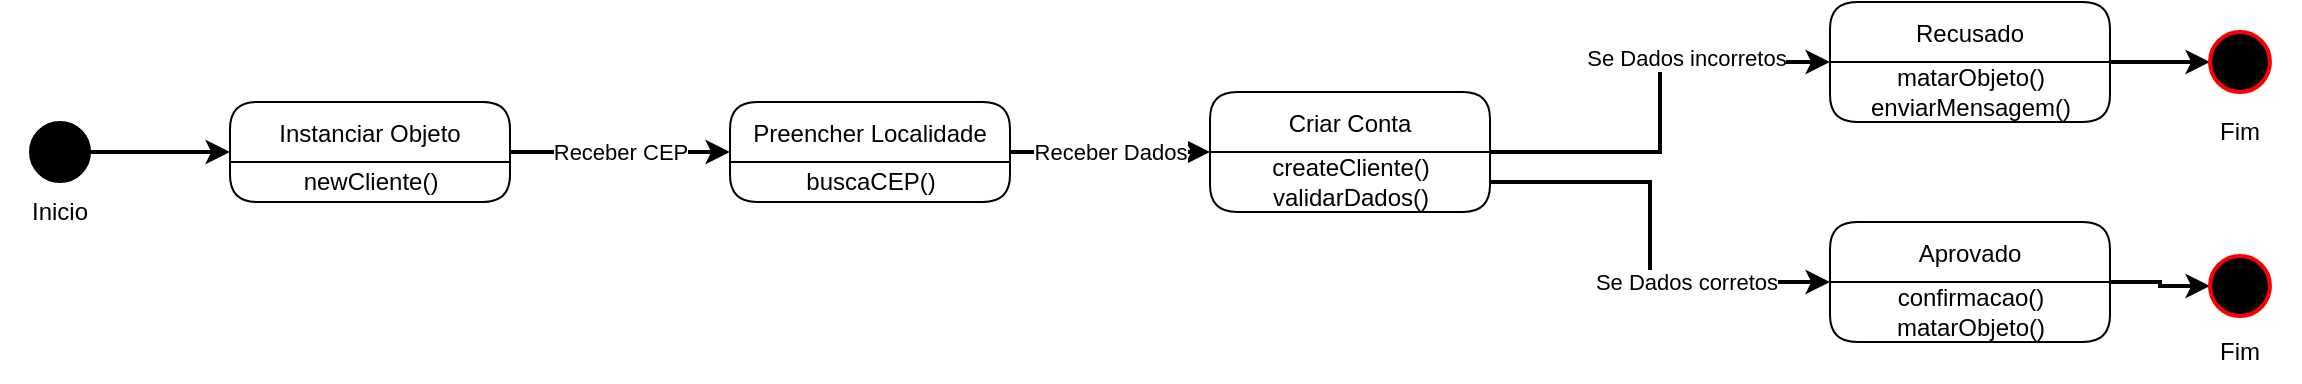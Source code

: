 <mxfile version="17.4.0" type="device" pages="5"><diagram id="d__lL-7e5vI1EAoWvttF" name="Cliente"><mxGraphModel dx="1243" dy="696" grid="1" gridSize="10" guides="1" tooltips="1" connect="1" arrows="1" fold="1" page="1" pageScale="1" pageWidth="827" pageHeight="1169" math="0" shadow="0"><root><mxCell id="0"/><mxCell id="1" parent="0"/><mxCell id="Wi28_8OTatRWGvwmLE8c-4" style="edgeStyle=orthogonalEdgeStyle;rounded=0;orthogonalLoop=1;jettySize=auto;html=1;entryX=0;entryY=0.5;entryDx=0;entryDy=0;strokeWidth=2;" parent="1" source="Wi28_8OTatRWGvwmLE8c-2" target="Wi28_8OTatRWGvwmLE8c-16" edge="1"><mxGeometry relative="1" as="geometry"><mxPoint x="200" y="80" as="targetPoint"/></mxGeometry></mxCell><mxCell id="Wi28_8OTatRWGvwmLE8c-2" value="" style="ellipse;whiteSpace=wrap;html=1;aspect=fixed;fillColor=#000000;" parent="1" vertex="1"><mxGeometry x="90" y="65" width="30" height="30" as="geometry"/></mxCell><mxCell id="Wi28_8OTatRWGvwmLE8c-22" value="Receber CEP" style="edgeStyle=orthogonalEdgeStyle;rounded=0;orthogonalLoop=1;jettySize=auto;html=1;entryX=0;entryY=0.5;entryDx=0;entryDy=0;strokeWidth=2;" parent="1" source="Wi28_8OTatRWGvwmLE8c-16" target="Wi28_8OTatRWGvwmLE8c-21" edge="1"><mxGeometry relative="1" as="geometry"/></mxCell><mxCell id="Wi28_8OTatRWGvwmLE8c-16" value="Instanciar Objeto" style="swimlane;fontStyle=0;childLayout=stackLayout;horizontal=1;startSize=30;horizontalStack=0;resizeParent=1;resizeParentMax=0;resizeLast=0;collapsible=1;marginBottom=0;fillColor=#FFFFFF;rounded=1;" parent="1" vertex="1"><mxGeometry x="190" y="55" width="140" height="50" as="geometry"/></mxCell><mxCell id="Wi28_8OTatRWGvwmLE8c-25" value="newCliente()" style="text;html=1;align=center;verticalAlign=middle;resizable=0;points=[];autosize=1;strokeColor=none;fillColor=none;" parent="Wi28_8OTatRWGvwmLE8c-16" vertex="1"><mxGeometry y="30" width="140" height="20" as="geometry"/></mxCell><mxCell id="Wi28_8OTatRWGvwmLE8c-24" value="Receber Dados" style="edgeStyle=orthogonalEdgeStyle;rounded=0;orthogonalLoop=1;jettySize=auto;html=1;entryX=0;entryY=0.5;entryDx=0;entryDy=0;strokeWidth=2;" parent="1" source="Wi28_8OTatRWGvwmLE8c-21" target="Wi28_8OTatRWGvwmLE8c-23" edge="1"><mxGeometry relative="1" as="geometry"/></mxCell><mxCell id="Wi28_8OTatRWGvwmLE8c-21" value="Preencher Localidade" style="swimlane;fontStyle=0;childLayout=stackLayout;horizontal=1;startSize=30;horizontalStack=0;resizeParent=1;resizeParentMax=0;resizeLast=0;collapsible=1;marginBottom=0;fillColor=#FFFFFF;rounded=1;" parent="1" vertex="1"><mxGeometry x="440" y="55" width="140" height="50" as="geometry"/></mxCell><mxCell id="Wi28_8OTatRWGvwmLE8c-27" value="buscaCEP()" style="text;html=1;align=center;verticalAlign=middle;resizable=0;points=[];autosize=1;strokeColor=none;fillColor=none;" parent="Wi28_8OTatRWGvwmLE8c-21" vertex="1"><mxGeometry y="30" width="140" height="20" as="geometry"/></mxCell><mxCell id="Wi28_8OTatRWGvwmLE8c-35" style="edgeStyle=orthogonalEdgeStyle;rounded=0;orthogonalLoop=1;jettySize=auto;html=1;entryX=0;entryY=0.5;entryDx=0;entryDy=0;strokeWidth=2;" parent="1" source="Wi28_8OTatRWGvwmLE8c-23" target="Wi28_8OTatRWGvwmLE8c-31" edge="1"><mxGeometry relative="1" as="geometry"/></mxCell><mxCell id="Wi28_8OTatRWGvwmLE8c-40" value="Se Dados incorretos" style="edgeLabel;html=1;align=center;verticalAlign=middle;resizable=0;points=[];" parent="Wi28_8OTatRWGvwmLE8c-35" vertex="1" connectable="0"><mxGeometry x="0.328" y="2" relative="1" as="geometry"><mxPoint as="offset"/></mxGeometry></mxCell><mxCell id="Wi28_8OTatRWGvwmLE8c-23" value="Criar Conta" style="swimlane;fontStyle=0;childLayout=stackLayout;horizontal=1;startSize=30;horizontalStack=0;resizeParent=1;resizeParentMax=0;resizeLast=0;collapsible=1;marginBottom=0;fillColor=#FFFFFF;rounded=1;" parent="1" vertex="1"><mxGeometry x="680" y="50" width="140" height="60" as="geometry"/></mxCell><mxCell id="Wi28_8OTatRWGvwmLE8c-28" value="createCliente()&lt;br&gt;validarDados()" style="text;html=1;align=center;verticalAlign=middle;resizable=0;points=[];autosize=1;strokeColor=none;fillColor=none;" parent="Wi28_8OTatRWGvwmLE8c-23" vertex="1"><mxGeometry y="30" width="140" height="30" as="geometry"/></mxCell><mxCell id="Wi28_8OTatRWGvwmLE8c-43" style="edgeStyle=orthogonalEdgeStyle;rounded=0;orthogonalLoop=1;jettySize=auto;html=1;entryX=0;entryY=0.5;entryDx=0;entryDy=0;strokeWidth=2;" parent="1" source="Wi28_8OTatRWGvwmLE8c-31" target="Wi28_8OTatRWGvwmLE8c-42" edge="1"><mxGeometry relative="1" as="geometry"/></mxCell><mxCell id="Wi28_8OTatRWGvwmLE8c-31" value="Recusado" style="swimlane;fontStyle=0;childLayout=stackLayout;horizontal=1;startSize=30;horizontalStack=0;resizeParent=1;resizeParentMax=0;resizeLast=0;collapsible=1;marginBottom=0;fillColor=#FFFFFF;rounded=1;" parent="1" vertex="1"><mxGeometry x="990" y="5" width="140" height="60" as="geometry"/></mxCell><mxCell id="Wi28_8OTatRWGvwmLE8c-32" value="matarObjeto()&lt;br&gt;enviarMensagem()" style="text;html=1;align=center;verticalAlign=middle;resizable=0;points=[];autosize=1;strokeColor=none;fillColor=none;" parent="Wi28_8OTatRWGvwmLE8c-31" vertex="1"><mxGeometry y="30" width="140" height="30" as="geometry"/></mxCell><mxCell id="Wi28_8OTatRWGvwmLE8c-48" style="edgeStyle=orthogonalEdgeStyle;rounded=0;orthogonalLoop=1;jettySize=auto;html=1;entryX=0;entryY=0.5;entryDx=0;entryDy=0;strokeWidth=2;" parent="1" source="Wi28_8OTatRWGvwmLE8c-37" target="Wi28_8OTatRWGvwmLE8c-46" edge="1"><mxGeometry relative="1" as="geometry"/></mxCell><mxCell id="Wi28_8OTatRWGvwmLE8c-37" value="Aprovado" style="swimlane;fontStyle=0;childLayout=stackLayout;horizontal=1;startSize=30;horizontalStack=0;resizeParent=1;resizeParentMax=0;resizeLast=0;collapsible=1;marginBottom=0;fillColor=#FFFFFF;rounded=1;" parent="1" vertex="1"><mxGeometry x="990" y="115" width="140" height="60" as="geometry"/></mxCell><mxCell id="Wi28_8OTatRWGvwmLE8c-38" value="confirmacao()&lt;br&gt;matarObjeto()" style="text;html=1;align=center;verticalAlign=middle;resizable=0;points=[];autosize=1;strokeColor=none;fillColor=none;" parent="Wi28_8OTatRWGvwmLE8c-37" vertex="1"><mxGeometry y="30" width="140" height="30" as="geometry"/></mxCell><mxCell id="Wi28_8OTatRWGvwmLE8c-39" style="edgeStyle=orthogonalEdgeStyle;rounded=0;orthogonalLoop=1;jettySize=auto;html=1;strokeWidth=2;" parent="1" source="Wi28_8OTatRWGvwmLE8c-28" target="Wi28_8OTatRWGvwmLE8c-37" edge="1"><mxGeometry relative="1" as="geometry"><Array as="points"><mxPoint x="900" y="95"/><mxPoint x="900" y="145"/></Array></mxGeometry></mxCell><mxCell id="Wi28_8OTatRWGvwmLE8c-41" value="Se Dados corretos" style="edgeLabel;html=1;align=center;verticalAlign=middle;resizable=0;points=[];" parent="Wi28_8OTatRWGvwmLE8c-39" vertex="1" connectable="0"><mxGeometry x="0.246" y="-3" relative="1" as="geometry"><mxPoint x="11" y="-3" as="offset"/></mxGeometry></mxCell><mxCell id="Wi28_8OTatRWGvwmLE8c-42" value="Fim" style="ellipse;whiteSpace=wrap;html=1;aspect=fixed;fillColor=#000000;strokeColor=#FF0000;strokeWidth=2;" parent="1" vertex="1"><mxGeometry x="1180" y="20" width="30" height="30" as="geometry"/></mxCell><mxCell id="Wi28_8OTatRWGvwmLE8c-44" value="Fim" style="text;html=1;strokeColor=none;fillColor=none;align=center;verticalAlign=middle;whiteSpace=wrap;rounded=0;" parent="1" vertex="1"><mxGeometry x="1165" y="55" width="60" height="30" as="geometry"/></mxCell><mxCell id="Wi28_8OTatRWGvwmLE8c-46" value="Fim" style="ellipse;whiteSpace=wrap;html=1;aspect=fixed;fillColor=#000000;strokeColor=#FF0000;strokeWidth=2;" parent="1" vertex="1"><mxGeometry x="1180" y="132" width="30" height="30" as="geometry"/></mxCell><mxCell id="Wi28_8OTatRWGvwmLE8c-47" value="Fim" style="text;html=1;strokeColor=none;fillColor=none;align=center;verticalAlign=middle;whiteSpace=wrap;rounded=0;" parent="1" vertex="1"><mxGeometry x="1165" y="165" width="60" height="30" as="geometry"/></mxCell><mxCell id="5NjfMTuAP95Ic-Omw6LU-1" value="Inicio" style="text;html=1;strokeColor=none;fillColor=none;align=center;verticalAlign=middle;whiteSpace=wrap;rounded=0;" parent="1" vertex="1"><mxGeometry x="75" y="95" width="60" height="30" as="geometry"/></mxCell></root></mxGraphModel></diagram><diagram id="Y2x1LeYhTj1fg2mbW8Dr" name="Mecanico"><mxGraphModel dx="994" dy="557" grid="1" gridSize="10" guides="1" tooltips="1" connect="1" arrows="1" fold="1" page="1" pageScale="1" pageWidth="827" pageHeight="1169" math="0" shadow="0"><root><mxCell id="0"/><mxCell id="1" parent="0"/><mxCell id="ucSKzTuNfNMC8DD_uGcm-1" style="edgeStyle=orthogonalEdgeStyle;rounded=0;orthogonalLoop=1;jettySize=auto;html=1;entryX=0;entryY=0.5;entryDx=0;entryDy=0;strokeWidth=2;" parent="1" source="ucSKzTuNfNMC8DD_uGcm-2" target="ucSKzTuNfNMC8DD_uGcm-4" edge="1"><mxGeometry relative="1" as="geometry"><mxPoint x="200" y="80" as="targetPoint"/></mxGeometry></mxCell><mxCell id="ucSKzTuNfNMC8DD_uGcm-2" value="" style="ellipse;whiteSpace=wrap;html=1;aspect=fixed;fillColor=#000000;" parent="1" vertex="1"><mxGeometry x="30" y="65" width="30" height="30" as="geometry"/></mxCell><mxCell id="ucSKzTuNfNMC8DD_uGcm-3" value="Receber CEP" style="edgeStyle=orthogonalEdgeStyle;rounded=0;orthogonalLoop=1;jettySize=auto;html=1;entryX=0;entryY=0.5;entryDx=0;entryDy=0;strokeWidth=2;" parent="1" source="ucSKzTuNfNMC8DD_uGcm-4" target="ucSKzTuNfNMC8DD_uGcm-7" edge="1"><mxGeometry relative="1" as="geometry"/></mxCell><mxCell id="ucSKzTuNfNMC8DD_uGcm-4" value="Instanciar Objeto" style="swimlane;fontStyle=0;childLayout=stackLayout;horizontal=1;startSize=30;horizontalStack=0;resizeParent=1;resizeParentMax=0;resizeLast=0;collapsible=1;marginBottom=0;fillColor=#FFFFFF;rounded=1;" parent="1" vertex="1"><mxGeometry x="190" y="55" width="140" height="50" as="geometry"/></mxCell><mxCell id="ucSKzTuNfNMC8DD_uGcm-5" value="newMecanico()" style="text;html=1;align=center;verticalAlign=middle;resizable=0;points=[];autosize=1;strokeColor=none;fillColor=none;" parent="ucSKzTuNfNMC8DD_uGcm-4" vertex="1"><mxGeometry y="30" width="140" height="20" as="geometry"/></mxCell><mxCell id="ucSKzTuNfNMC8DD_uGcm-6" value="Receber Dados" style="edgeStyle=orthogonalEdgeStyle;rounded=0;orthogonalLoop=1;jettySize=auto;html=1;entryX=0;entryY=0.5;entryDx=0;entryDy=0;strokeWidth=2;" parent="1" source="ucSKzTuNfNMC8DD_uGcm-7" target="ucSKzTuNfNMC8DD_uGcm-11" edge="1"><mxGeometry relative="1" as="geometry"/></mxCell><mxCell id="ucSKzTuNfNMC8DD_uGcm-7" value="Preencher Localidade" style="swimlane;fontStyle=0;childLayout=stackLayout;horizontal=1;startSize=30;horizontalStack=0;resizeParent=1;resizeParentMax=0;resizeLast=0;collapsible=1;marginBottom=0;fillColor=#FFFFFF;rounded=1;" parent="1" vertex="1"><mxGeometry x="440" y="55" width="140" height="50" as="geometry"/></mxCell><mxCell id="ucSKzTuNfNMC8DD_uGcm-8" value="buscaCEP()" style="text;html=1;align=center;verticalAlign=middle;resizable=0;points=[];autosize=1;strokeColor=none;fillColor=none;" parent="ucSKzTuNfNMC8DD_uGcm-7" vertex="1"><mxGeometry y="30" width="140" height="20" as="geometry"/></mxCell><mxCell id="ucSKzTuNfNMC8DD_uGcm-9" style="edgeStyle=orthogonalEdgeStyle;rounded=0;orthogonalLoop=1;jettySize=auto;html=1;entryX=0;entryY=0.5;entryDx=0;entryDy=0;strokeWidth=2;" parent="1" source="ucSKzTuNfNMC8DD_uGcm-11" target="ucSKzTuNfNMC8DD_uGcm-14" edge="1"><mxGeometry relative="1" as="geometry"/></mxCell><mxCell id="ucSKzTuNfNMC8DD_uGcm-10" value="Se Dados incorretos" style="edgeLabel;html=1;align=center;verticalAlign=middle;resizable=0;points=[];" parent="ucSKzTuNfNMC8DD_uGcm-9" vertex="1" connectable="0"><mxGeometry x="0.328" y="2" relative="1" as="geometry"><mxPoint as="offset"/></mxGeometry></mxCell><mxCell id="ucSKzTuNfNMC8DD_uGcm-11" value="Criar Conta" style="swimlane;fontStyle=0;childLayout=stackLayout;horizontal=1;startSize=30;horizontalStack=0;resizeParent=1;resizeParentMax=0;resizeLast=0;collapsible=1;marginBottom=0;fillColor=#FFFFFF;rounded=1;" parent="1" vertex="1"><mxGeometry x="680" y="50" width="140" height="60" as="geometry"/></mxCell><mxCell id="ucSKzTuNfNMC8DD_uGcm-12" value="createMecanico()&lt;br&gt;validarDados()" style="text;html=1;align=center;verticalAlign=middle;resizable=0;points=[];autosize=1;strokeColor=none;fillColor=none;" parent="ucSKzTuNfNMC8DD_uGcm-11" vertex="1"><mxGeometry y="30" width="140" height="30" as="geometry"/></mxCell><mxCell id="ucSKzTuNfNMC8DD_uGcm-13" style="edgeStyle=orthogonalEdgeStyle;rounded=0;orthogonalLoop=1;jettySize=auto;html=1;entryX=0;entryY=0.5;entryDx=0;entryDy=0;strokeWidth=2;" parent="1" source="ucSKzTuNfNMC8DD_uGcm-14" target="ucSKzTuNfNMC8DD_uGcm-21" edge="1"><mxGeometry relative="1" as="geometry"/></mxCell><mxCell id="ucSKzTuNfNMC8DD_uGcm-14" value="Recusado" style="swimlane;fontStyle=0;childLayout=stackLayout;horizontal=1;startSize=30;horizontalStack=0;resizeParent=1;resizeParentMax=0;resizeLast=0;collapsible=1;marginBottom=0;fillColor=#FFFFFF;rounded=1;" parent="1" vertex="1"><mxGeometry x="990" y="5" width="140" height="60" as="geometry"/></mxCell><mxCell id="ucSKzTuNfNMC8DD_uGcm-15" value="matarObjeto()&lt;br&gt;enviarMensagem()" style="text;html=1;align=center;verticalAlign=middle;resizable=0;points=[];autosize=1;strokeColor=none;fillColor=none;" parent="ucSKzTuNfNMC8DD_uGcm-14" vertex="1"><mxGeometry y="30" width="140" height="30" as="geometry"/></mxCell><mxCell id="ucSKzTuNfNMC8DD_uGcm-16" style="edgeStyle=orthogonalEdgeStyle;rounded=0;orthogonalLoop=1;jettySize=auto;html=1;entryX=0;entryY=0.5;entryDx=0;entryDy=0;strokeWidth=2;" parent="1" source="ucSKzTuNfNMC8DD_uGcm-17" target="ucSKzTuNfNMC8DD_uGcm-23" edge="1"><mxGeometry relative="1" as="geometry"/></mxCell><mxCell id="ucSKzTuNfNMC8DD_uGcm-17" value="Aprovado" style="swimlane;fontStyle=0;childLayout=stackLayout;horizontal=1;startSize=30;horizontalStack=0;resizeParent=1;resizeParentMax=0;resizeLast=0;collapsible=1;marginBottom=0;fillColor=#FFFFFF;rounded=1;" parent="1" vertex="1"><mxGeometry x="990" y="115" width="140" height="60" as="geometry"/></mxCell><mxCell id="ucSKzTuNfNMC8DD_uGcm-18" value="confirmacao()&lt;br&gt;matarObjeto()" style="text;html=1;align=center;verticalAlign=middle;resizable=0;points=[];autosize=1;strokeColor=none;fillColor=none;" parent="ucSKzTuNfNMC8DD_uGcm-17" vertex="1"><mxGeometry y="30" width="140" height="30" as="geometry"/></mxCell><mxCell id="ucSKzTuNfNMC8DD_uGcm-19" style="edgeStyle=orthogonalEdgeStyle;rounded=0;orthogonalLoop=1;jettySize=auto;html=1;strokeWidth=2;" parent="1" source="ucSKzTuNfNMC8DD_uGcm-12" target="ucSKzTuNfNMC8DD_uGcm-17" edge="1"><mxGeometry relative="1" as="geometry"><Array as="points"><mxPoint x="900" y="95"/><mxPoint x="900" y="145"/></Array></mxGeometry></mxCell><mxCell id="ucSKzTuNfNMC8DD_uGcm-20" value="Se Dados corretos" style="edgeLabel;html=1;align=center;verticalAlign=middle;resizable=0;points=[];" parent="ucSKzTuNfNMC8DD_uGcm-19" vertex="1" connectable="0"><mxGeometry x="0.246" y="-3" relative="1" as="geometry"><mxPoint x="11" y="-3" as="offset"/></mxGeometry></mxCell><mxCell id="ucSKzTuNfNMC8DD_uGcm-21" value="Fim" style="ellipse;whiteSpace=wrap;html=1;aspect=fixed;fillColor=#000000;strokeColor=#FF0000;strokeWidth=2;" parent="1" vertex="1"><mxGeometry x="1180" y="20" width="30" height="30" as="geometry"/></mxCell><mxCell id="ucSKzTuNfNMC8DD_uGcm-22" value="Fim" style="text;html=1;strokeColor=none;fillColor=none;align=center;verticalAlign=middle;whiteSpace=wrap;rounded=0;" parent="1" vertex="1"><mxGeometry x="1165" y="55" width="60" height="30" as="geometry"/></mxCell><mxCell id="ucSKzTuNfNMC8DD_uGcm-23" value="Fim" style="ellipse;whiteSpace=wrap;html=1;aspect=fixed;fillColor=#000000;strokeColor=#FF0000;strokeWidth=2;" parent="1" vertex="1"><mxGeometry x="1180" y="130" width="30" height="30" as="geometry"/></mxCell><mxCell id="ucSKzTuNfNMC8DD_uGcm-24" value="Fim" style="text;html=1;strokeColor=none;fillColor=none;align=center;verticalAlign=middle;whiteSpace=wrap;rounded=0;" parent="1" vertex="1"><mxGeometry x="1165" y="165" width="60" height="30" as="geometry"/></mxCell><mxCell id="ucSKzTuNfNMC8DD_uGcm-25" value="Inicio" style="text;html=1;strokeColor=none;fillColor=none;align=center;verticalAlign=middle;whiteSpace=wrap;rounded=0;" parent="1" vertex="1"><mxGeometry x="15" y="100" width="60" height="30" as="geometry"/></mxCell></root></mxGraphModel></diagram><diagram id="5gv7vyamTjO-tV0MksFI" name="Negociação"><mxGraphModel dx="994" dy="557" grid="1" gridSize="10" guides="1" tooltips="1" connect="1" arrows="1" fold="1" page="1" pageScale="1" pageWidth="827" pageHeight="1169" math="0" shadow="0"><root><mxCell id="0"/><mxCell id="1" parent="0"/></root></mxGraphModel></diagram><diagram id="VJexD6ayVVgMRbkWpvhr" name="Chat"><mxGraphModel dx="1996" dy="655" grid="1" gridSize="10" guides="1" tooltips="1" connect="1" arrows="1" fold="1" page="1" pageScale="1" pageWidth="827" pageHeight="1169" math="0" shadow="0"><root><mxCell id="0"/><mxCell id="1" parent="0"/><mxCell id="qV_vmrF8tGdanQU5wX9a-1" style="edgeStyle=orthogonalEdgeStyle;rounded=0;orthogonalLoop=1;jettySize=auto;html=1;entryX=0;entryY=0.5;entryDx=0;entryDy=0;strokeWidth=2;" edge="1" parent="1" target="qV_vmrF8tGdanQU5wX9a-4"><mxGeometry relative="1" as="geometry"><mxPoint x="115" y="140" as="targetPoint"/><mxPoint x="35" y="140" as="sourcePoint"/></mxGeometry></mxCell><mxCell id="qV_vmrF8tGdanQU5wX9a-2" value="" style="ellipse;whiteSpace=wrap;html=1;aspect=fixed;fillColor=#000000;" vertex="1" parent="1"><mxGeometry x="5" y="120" width="30" height="30" as="geometry"/></mxCell><mxCell id="qV_vmrF8tGdanQU5wX9a-29" style="edgeStyle=orthogonalEdgeStyle;rounded=0;orthogonalLoop=1;jettySize=auto;html=1;entryX=0;entryY=0.5;entryDx=0;entryDy=0;" edge="1" parent="1" source="qV_vmrF8tGdanQU5wX9a-4" target="qV_vmrF8tGdanQU5wX9a-27"><mxGeometry relative="1" as="geometry"><Array as="points"><mxPoint x="275" y="140"/><mxPoint x="275" y="95"/></Array></mxGeometry></mxCell><mxCell id="qV_vmrF8tGdanQU5wX9a-4" value="Buscar Chats" style="swimlane;fontStyle=0;childLayout=stackLayout;horizontal=1;startSize=30;horizontalStack=0;resizeParent=1;resizeParentMax=0;resizeLast=0;collapsible=1;marginBottom=0;fillColor=#FFFFFF;rounded=1;" vertex="1" parent="1"><mxGeometry x="105" y="115" width="140" height="50" as="geometry"/></mxCell><mxCell id="qV_vmrF8tGdanQU5wX9a-5" value="getChat ()" style="text;html=1;align=center;verticalAlign=middle;resizable=0;points=[];autosize=1;strokeColor=none;fillColor=none;" vertex="1" parent="qV_vmrF8tGdanQU5wX9a-4"><mxGeometry y="30" width="140" height="20" as="geometry"/></mxCell><mxCell id="qV_vmrF8tGdanQU5wX9a-6" value="" style="edgeStyle=orthogonalEdgeStyle;rounded=0;orthogonalLoop=1;jettySize=auto;html=1;entryX=0;entryY=0.5;entryDx=0;entryDy=0;strokeWidth=2;" edge="1" parent="1" source="qV_vmrF8tGdanQU5wX9a-7" target="qV_vmrF8tGdanQU5wX9a-11"><mxGeometry y="-20" relative="1" as="geometry"><mxPoint as="offset"/></mxGeometry></mxCell><mxCell id="qV_vmrF8tGdanQU5wX9a-7" value="Criar Novo Chat" style="swimlane;fontStyle=0;childLayout=stackLayout;horizontal=1;startSize=30;horizontalStack=0;resizeParent=1;resizeParentMax=0;resizeLast=0;collapsible=1;marginBottom=0;fillColor=#FFFFFF;rounded=1;" vertex="1" parent="1"><mxGeometry x="305" y="190" width="140" height="50" as="geometry"/></mxCell><mxCell id="qV_vmrF8tGdanQU5wX9a-8" value="criarChat()" style="text;html=1;align=center;verticalAlign=middle;resizable=0;points=[];autosize=1;strokeColor=none;fillColor=none;" vertex="1" parent="qV_vmrF8tGdanQU5wX9a-7"><mxGeometry y="30" width="140" height="20" as="geometry"/></mxCell><mxCell id="qV_vmrF8tGdanQU5wX9a-11" value="Instanciar Objeto" style="swimlane;fontStyle=0;childLayout=stackLayout;horizontal=1;startSize=30;horizontalStack=0;resizeParent=1;resizeParentMax=0;resizeLast=0;collapsible=1;marginBottom=0;fillColor=#FFFFFF;rounded=1;" vertex="1" parent="1"><mxGeometry x="485" y="190" width="140" height="50" as="geometry"/></mxCell><mxCell id="qV_vmrF8tGdanQU5wX9a-12" value="newChat()" style="text;html=1;align=center;verticalAlign=middle;resizable=0;points=[];autosize=1;strokeColor=none;fillColor=none;" vertex="1" parent="qV_vmrF8tGdanQU5wX9a-11"><mxGeometry y="30" width="140" height="20" as="geometry"/></mxCell><mxCell id="qV_vmrF8tGdanQU5wX9a-23" value="Fim" style="ellipse;whiteSpace=wrap;html=1;aspect=fixed;fillColor=#000000;strokeColor=#FF0000;strokeWidth=2;" vertex="1" parent="1"><mxGeometry x="845" y="200" width="30" height="30" as="geometry"/></mxCell><mxCell id="qV_vmrF8tGdanQU5wX9a-24" value="Fim" style="text;html=1;strokeColor=none;fillColor=none;align=center;verticalAlign=middle;whiteSpace=wrap;rounded=0;" vertex="1" parent="1"><mxGeometry x="830" y="230" width="60" height="30" as="geometry"/></mxCell><mxCell id="qV_vmrF8tGdanQU5wX9a-25" value="Inicio" style="text;html=1;strokeColor=none;fillColor=none;align=center;verticalAlign=middle;whiteSpace=wrap;rounded=0;" vertex="1" parent="1"><mxGeometry x="-10" y="150" width="60" height="30" as="geometry"/></mxCell><mxCell id="qV_vmrF8tGdanQU5wX9a-26" style="edgeStyle=orthogonalEdgeStyle;rounded=0;orthogonalLoop=1;jettySize=auto;html=1;entryX=0.007;entryY=-0.1;entryDx=0;entryDy=0;entryPerimeter=0;" edge="1" parent="1" source="qV_vmrF8tGdanQU5wX9a-5" target="qV_vmrF8tGdanQU5wX9a-8"><mxGeometry relative="1" as="geometry"><Array as="points"><mxPoint x="275" y="155"/><mxPoint x="275" y="218"/></Array></mxGeometry></mxCell><mxCell id="JPWijIWz-XBXzB-kHyEg-2" style="edgeStyle=orthogonalEdgeStyle;rounded=0;orthogonalLoop=1;jettySize=auto;html=1;entryX=0;entryY=0.5;entryDx=0;entryDy=0;" edge="1" parent="1" source="qV_vmrF8tGdanQU5wX9a-27" target="JPWijIWz-XBXzB-kHyEg-1"><mxGeometry relative="1" as="geometry"/></mxCell><mxCell id="qV_vmrF8tGdanQU5wX9a-27" value="Abrir um chat" style="swimlane;fontStyle=0;childLayout=stackLayout;horizontal=1;startSize=30;horizontalStack=0;resizeParent=1;resizeParentMax=0;resizeLast=0;collapsible=1;marginBottom=0;fillColor=#FFFFFF;rounded=1;" vertex="1" parent="1"><mxGeometry x="315" y="70" width="140" height="50" as="geometry"/></mxCell><mxCell id="qV_vmrF8tGdanQU5wX9a-28" value="abrirChat(id)" style="text;html=1;align=center;verticalAlign=middle;resizable=0;points=[];autosize=1;strokeColor=none;fillColor=none;" vertex="1" parent="qV_vmrF8tGdanQU5wX9a-27"><mxGeometry y="30" width="140" height="20" as="geometry"/></mxCell><mxCell id="JPWijIWz-XBXzB-kHyEg-1" value="" style="ellipse;whiteSpace=wrap;html=1;aspect=fixed;fillColor=#000000;strokeColor=#FF0505;strokeWidth=2;" vertex="1" parent="1"><mxGeometry x="525" y="80" width="30" height="30" as="geometry"/></mxCell><mxCell id="JPWijIWz-XBXzB-kHyEg-3" value="Fim" style="text;html=1;strokeColor=none;fillColor=none;align=center;verticalAlign=middle;whiteSpace=wrap;rounded=0;" vertex="1" parent="1"><mxGeometry x="510" y="120" width="60" height="30" as="geometry"/></mxCell><mxCell id="JPWijIWz-XBXzB-kHyEg-6" value="Abrir um chat" style="swimlane;fontStyle=0;childLayout=stackLayout;horizontal=1;startSize=30;horizontalStack=0;resizeParent=1;resizeParentMax=0;resizeLast=0;collapsible=1;marginBottom=0;fillColor=#FFFFFF;rounded=1;" vertex="1" parent="1"><mxGeometry x="665" y="190" width="140" height="50" as="geometry"/></mxCell><mxCell id="JPWijIWz-XBXzB-kHyEg-7" value="abrirChat(id)" style="text;html=1;align=center;verticalAlign=middle;resizable=0;points=[];autosize=1;strokeColor=none;fillColor=none;" vertex="1" parent="JPWijIWz-XBXzB-kHyEg-6"><mxGeometry y="30" width="140" height="20" as="geometry"/></mxCell><mxCell id="JPWijIWz-XBXzB-kHyEg-8" value="" style="edgeStyle=orthogonalEdgeStyle;rounded=0;orthogonalLoop=1;jettySize=auto;html=1;entryX=0;entryY=0.5;entryDx=0;entryDy=0;strokeWidth=2;" edge="1" parent="1"><mxGeometry y="-20" relative="1" as="geometry"><mxPoint x="625" y="214.66" as="sourcePoint"/><mxPoint x="665" y="214.66" as="targetPoint"/><mxPoint as="offset"/></mxGeometry></mxCell><mxCell id="JPWijIWz-XBXzB-kHyEg-9" value="" style="edgeStyle=orthogonalEdgeStyle;rounded=0;orthogonalLoop=1;jettySize=auto;html=1;entryX=0;entryY=0.5;entryDx=0;entryDy=0;strokeWidth=2;" edge="1" parent="1"><mxGeometry y="-20" relative="1" as="geometry"><mxPoint x="805" y="214.71" as="sourcePoint"/><mxPoint x="845" y="214.71" as="targetPoint"/><mxPoint as="offset"/></mxGeometry></mxCell></root></mxGraphModel></diagram><diagram id="Uv1TDHdhWfExiU-vnmaL" name="Mensagem"><mxGraphModel dx="942" dy="557" grid="1" gridSize="10" guides="1" tooltips="1" connect="1" arrows="1" fold="1" page="1" pageScale="1" pageWidth="827" pageHeight="1169" math="0" shadow="0"><root><mxCell id="0"/><mxCell id="1" parent="0"/></root></mxGraphModel></diagram></mxfile>